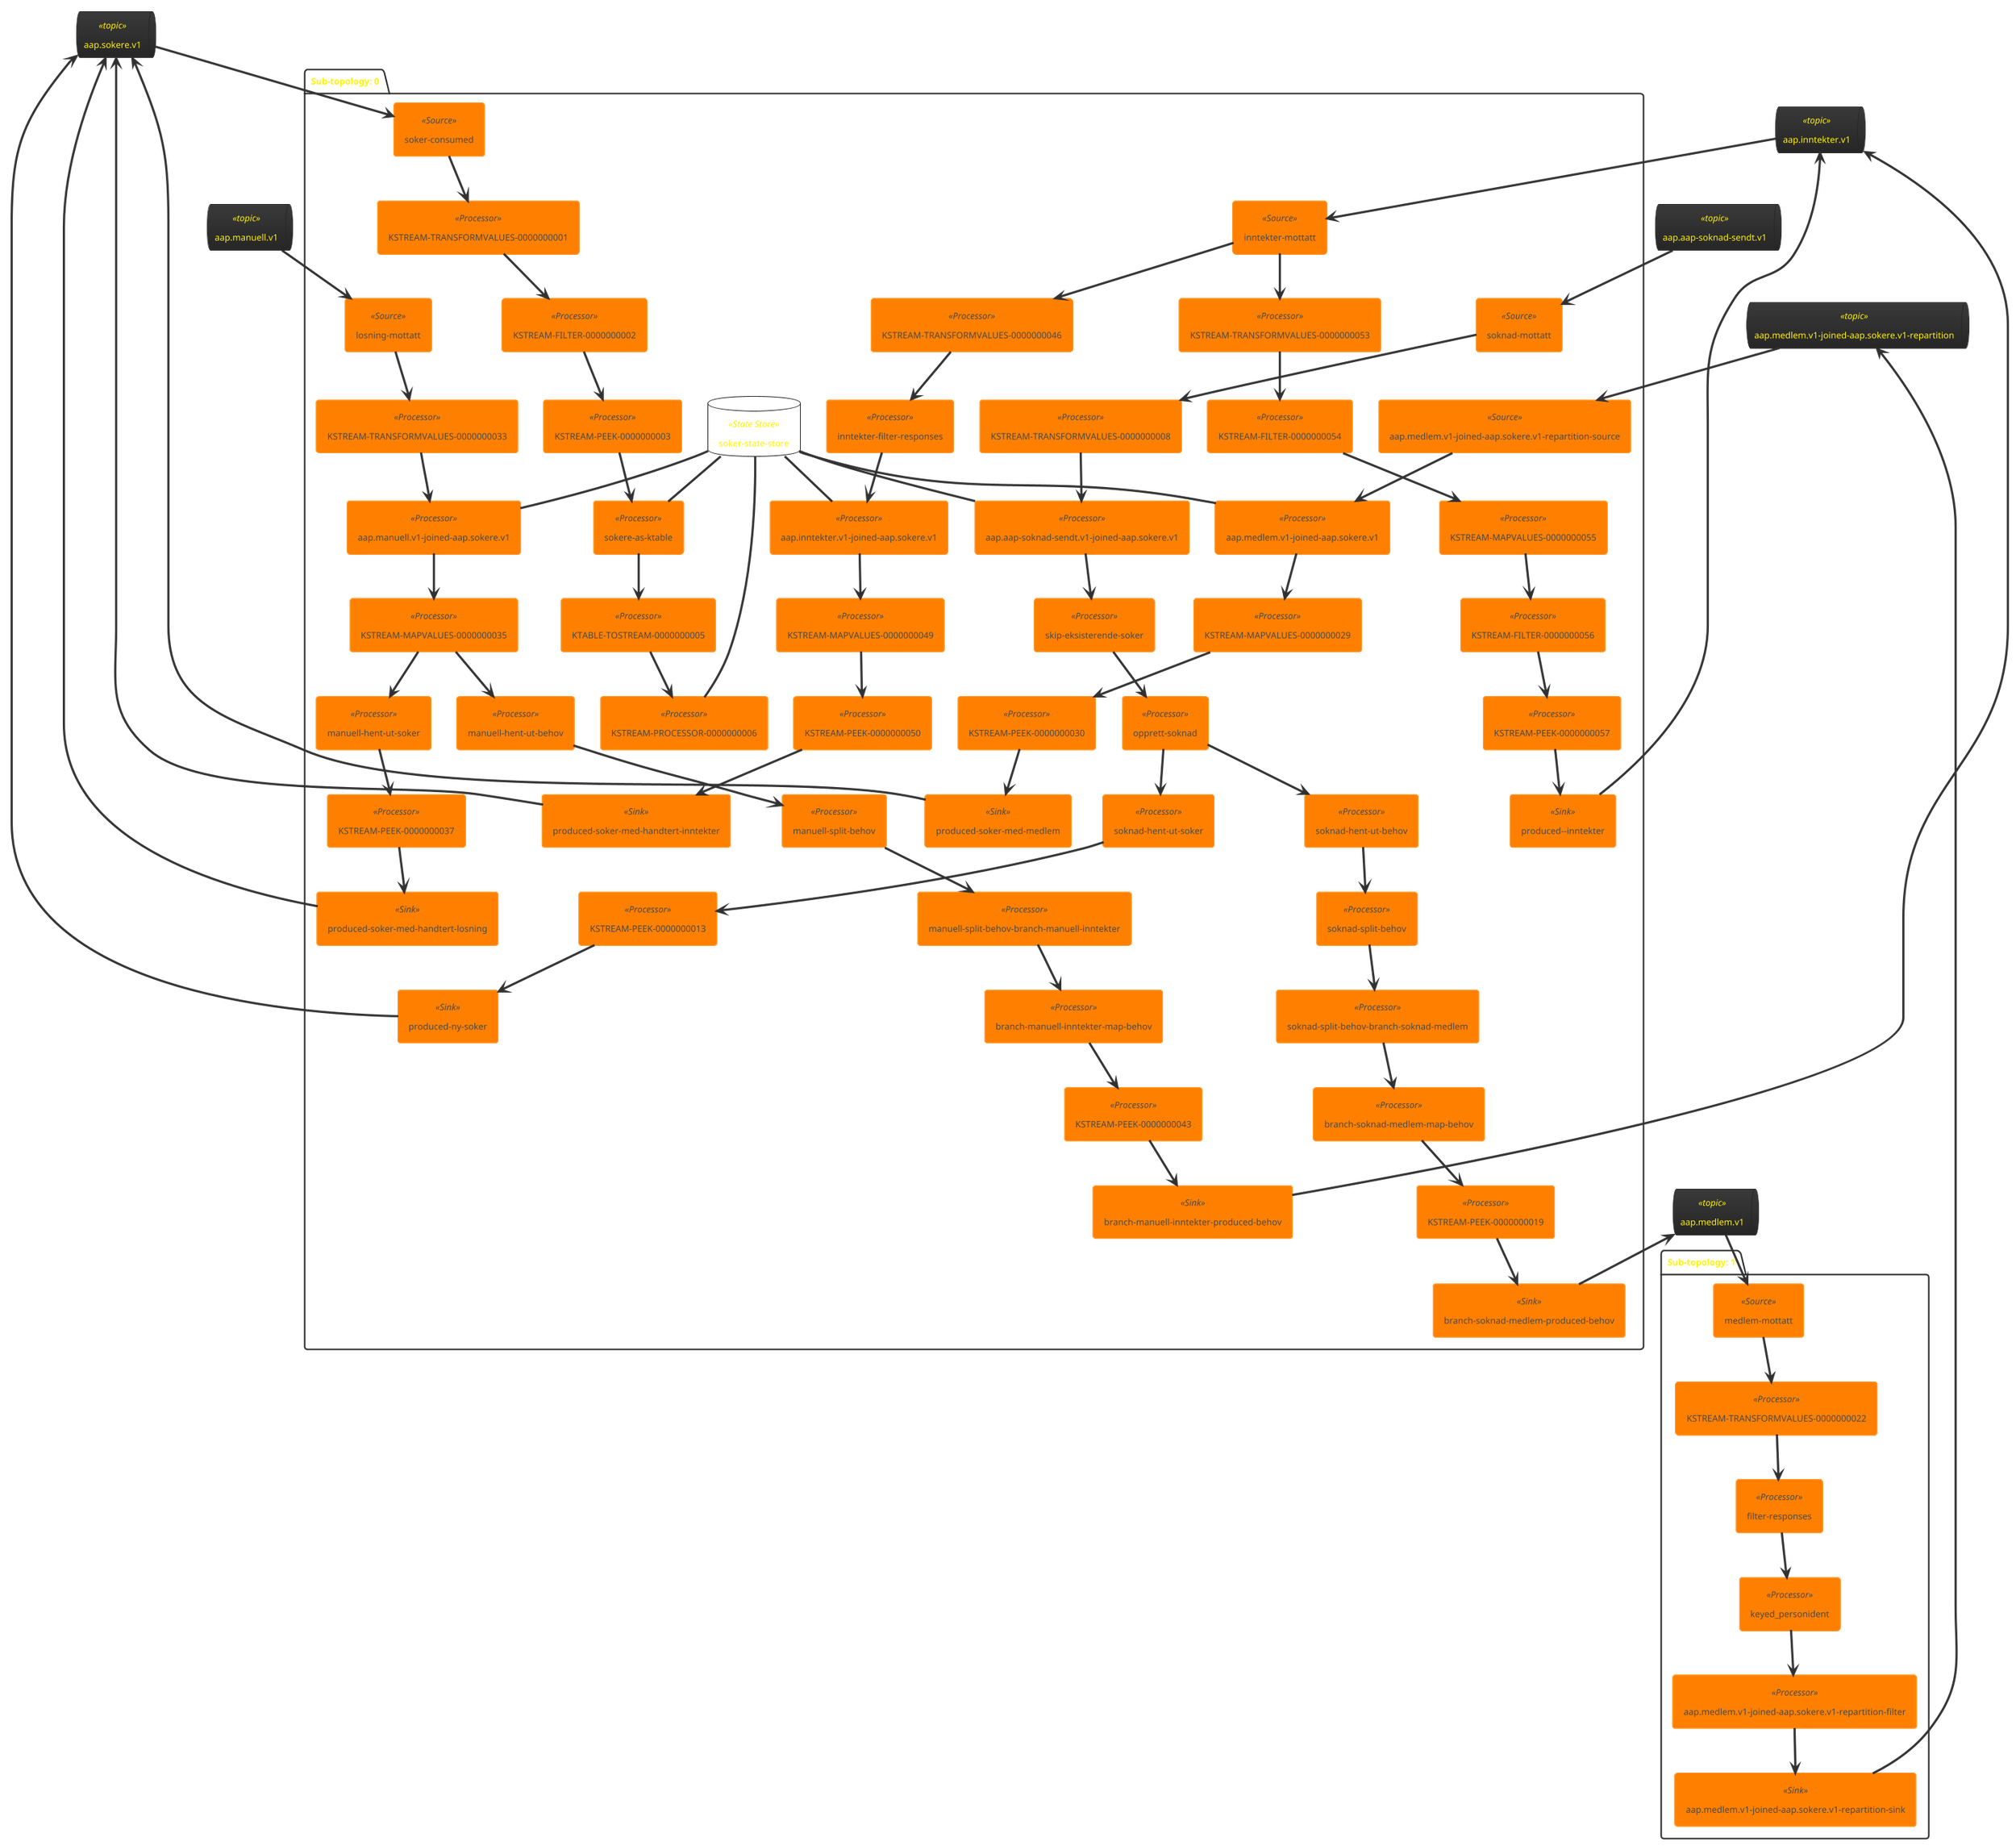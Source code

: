 @startuml
!theme black-knight
queue "aap.inntekter.v1" <<topic>> as aap_inntekter_v1
queue "aap.medlem.v1" <<topic>> as aap_medlem_v1
queue "aap.sokere.v1" <<topic>> as aap_sokere_v1
queue "aap.aap-soknad-sendt.v1" <<topic>> as aap_aap_soknad_sendt_v1
queue "aap.manuell.v1" <<topic>> as aap_manuell_v1
queue "aap.medlem.v1-joined-aap.sokere.v1-repartition" <<topic>> as aap_medlem_v1_joined_aap_sokere_v1_repartition
package "Sub-topology: 0" {
	database "soker-state-store" <<State Store>> as soker_state_store
	agent "soknad-mottatt" <<Source>> as soknad_mottatt
	agent "KSTREAM-TRANSFORMVALUES-0000000008" <<Processor>> as KSTREAM_TRANSFORMVALUES_0000000008
	agent "inntekter-mottatt" <<Source>> as inntekter_mottatt
	agent "losning-mottatt" <<Source>> as losning_mottatt
	agent "KSTREAM-TRANSFORMVALUES-0000000033" <<Processor>> as KSTREAM_TRANSFORMVALUES_0000000033
	agent "aap.aap-soknad-sendt.v1-joined-aap.sokere.v1" <<Processor>> as aap_aap_soknad_sendt_v1_joined_aap_sokere_v1
	agent "aap.manuell.v1-joined-aap.sokere.v1" <<Processor>> as aap_manuell_v1_joined_aap_sokere_v1
	agent "skip-eksisterende-soker" <<Processor>> as skip_eksisterende_soker
	agent "KSTREAM-MAPVALUES-0000000035" <<Processor>> as KSTREAM_MAPVALUES_0000000035
	agent "opprett-soknad" <<Processor>> as opprett_soknad
	agent "soker-consumed" <<Source>> as soker_consumed
	agent "KSTREAM-TRANSFORMVALUES-0000000001" <<Processor>> as KSTREAM_TRANSFORMVALUES_0000000001
	agent "KSTREAM-TRANSFORMVALUES-0000000046" <<Processor>> as KSTREAM_TRANSFORMVALUES_0000000046
	agent "KSTREAM-TRANSFORMVALUES-0000000053" <<Processor>> as KSTREAM_TRANSFORMVALUES_0000000053
	agent "manuell-hent-ut-behov" <<Processor>> as manuell_hent_ut_behov
	agent "soknad-hent-ut-behov" <<Processor>> as soknad_hent_ut_behov
	agent "KSTREAM-FILTER-0000000002" <<Processor>> as KSTREAM_FILTER_0000000002
	agent "KSTREAM-FILTER-0000000054" <<Processor>> as KSTREAM_FILTER_0000000054
	agent "aap.medlem.v1-joined-aap.sokere.v1-repartition-source" <<Source>> as aap_medlem_v1_joined_aap_sokere_v1_repartition_source
	agent "inntekter-filter-responses" <<Processor>> as inntekter_filter_responses
	agent "manuell-split-behov" <<Processor>> as manuell_split_behov
	agent "soknad-split-behov" <<Processor>> as soknad_split_behov
	agent "KSTREAM-MAPVALUES-0000000055" <<Processor>> as KSTREAM_MAPVALUES_0000000055
	agent "KSTREAM-PEEK-0000000003" <<Processor>> as KSTREAM_PEEK_0000000003
	agent "aap.inntekter.v1-joined-aap.sokere.v1" <<Processor>> as aap_inntekter_v1_joined_aap_sokere_v1
	agent "aap.medlem.v1-joined-aap.sokere.v1" <<Processor>> as aap_medlem_v1_joined_aap_sokere_v1
	agent "manuell-split-behov-branch-manuell-inntekter" <<Processor>> as manuell_split_behov_branch_manuell_inntekter
	agent "soknad-split-behov-branch-soknad-medlem" <<Processor>> as soknad_split_behov_branch_soknad_medlem
	agent "KSTREAM-FILTER-0000000056" <<Processor>> as KSTREAM_FILTER_0000000056
	agent "KSTREAM-MAPVALUES-0000000029" <<Processor>> as KSTREAM_MAPVALUES_0000000029
	agent "KSTREAM-MAPVALUES-0000000049" <<Processor>> as KSTREAM_MAPVALUES_0000000049
	agent "branch-manuell-inntekter-map-behov" <<Processor>> as branch_manuell_inntekter_map_behov
	agent "branch-soknad-medlem-map-behov" <<Processor>> as branch_soknad_medlem_map_behov
	agent "manuell-hent-ut-soker" <<Processor>> as manuell_hent_ut_soker
	agent "sokere-as-ktable" <<Processor>> as sokere_as_ktable
	agent "soknad-hent-ut-soker" <<Processor>> as soknad_hent_ut_soker
	agent "KSTREAM-PEEK-0000000013" <<Processor>> as KSTREAM_PEEK_0000000013
	agent "KSTREAM-PEEK-0000000019" <<Processor>> as KSTREAM_PEEK_0000000019
	agent "KSTREAM-PEEK-0000000030" <<Processor>> as KSTREAM_PEEK_0000000030
	agent "KSTREAM-PEEK-0000000037" <<Processor>> as KSTREAM_PEEK_0000000037
	agent "KSTREAM-PEEK-0000000043" <<Processor>> as KSTREAM_PEEK_0000000043
	agent "KSTREAM-PEEK-0000000050" <<Processor>> as KSTREAM_PEEK_0000000050
	agent "KSTREAM-PEEK-0000000057" <<Processor>> as KSTREAM_PEEK_0000000057
	agent "KTABLE-TOSTREAM-0000000005" <<Processor>> as KTABLE_TOSTREAM_0000000005
	agent "KSTREAM-PROCESSOR-0000000006" <<Processor>> as KSTREAM_PROCESSOR_0000000006
	agent "branch-manuell-inntekter-produced-behov" <<Sink>> as branch_manuell_inntekter_produced_behov
	agent "branch-soknad-medlem-produced-behov" <<Sink>> as branch_soknad_medlem_produced_behov
	agent "produced--inntekter" <<Sink>> as produced__inntekter
	agent "produced-ny-soker" <<Sink>> as produced_ny_soker
	agent "produced-soker-med-handtert-inntekter" <<Sink>> as produced_soker_med_handtert_inntekter
	agent "produced-soker-med-handtert-losning" <<Sink>> as produced_soker_med_handtert_losning
	agent "produced-soker-med-medlem" <<Sink>> as produced_soker_med_medlem
	aap_aap_soknad_sendt_v1 --> soknad_mottatt
	aap_inntekter_v1 --> inntekter_mottatt
	aap_manuell_v1 --> losning_mottatt
	soker_state_store -- aap_aap_soknad_sendt_v1_joined_aap_sokere_v1
	soker_state_store -- aap_manuell_v1_joined_aap_sokere_v1
	aap_sokere_v1 --> soker_consumed
	aap_medlem_v1_joined_aap_sokere_v1_repartition --> aap_medlem_v1_joined_aap_sokere_v1_repartition_source
	soker_state_store -- aap_inntekter_v1_joined_aap_sokere_v1
	soker_state_store -- aap_medlem_v1_joined_aap_sokere_v1
	soker_state_store -- sokere_as_ktable
	soker_state_store -- KSTREAM_PROCESSOR_0000000006
	aap_inntekter_v1 <-- branch_manuell_inntekter_produced_behov
	aap_medlem_v1 <-- branch_soknad_medlem_produced_behov
	aap_inntekter_v1 <-- produced__inntekter
	aap_sokere_v1 <-- produced_ny_soker
	aap_sokere_v1 <-- produced_soker_med_handtert_inntekter
	aap_sokere_v1 <-- produced_soker_med_handtert_losning
	aap_sokere_v1 <-- produced_soker_med_medlem
	soknad_mottatt --> KSTREAM_TRANSFORMVALUES_0000000008
	KSTREAM_TRANSFORMVALUES_0000000008 --> aap_aap_soknad_sendt_v1_joined_aap_sokere_v1
	inntekter_mottatt --> KSTREAM_TRANSFORMVALUES_0000000046
	inntekter_mottatt --> KSTREAM_TRANSFORMVALUES_0000000053
	losning_mottatt --> KSTREAM_TRANSFORMVALUES_0000000033
	KSTREAM_TRANSFORMVALUES_0000000033 --> aap_manuell_v1_joined_aap_sokere_v1
	aap_aap_soknad_sendt_v1_joined_aap_sokere_v1 --> skip_eksisterende_soker
	aap_manuell_v1_joined_aap_sokere_v1 --> KSTREAM_MAPVALUES_0000000035
	skip_eksisterende_soker --> opprett_soknad
	KSTREAM_MAPVALUES_0000000035 --> manuell_hent_ut_behov
	KSTREAM_MAPVALUES_0000000035 --> manuell_hent_ut_soker
	opprett_soknad --> soknad_hent_ut_behov
	opprett_soknad --> soknad_hent_ut_soker
	soker_consumed --> KSTREAM_TRANSFORMVALUES_0000000001
	KSTREAM_TRANSFORMVALUES_0000000001 --> KSTREAM_FILTER_0000000002
	KSTREAM_TRANSFORMVALUES_0000000046 --> inntekter_filter_responses
	KSTREAM_TRANSFORMVALUES_0000000053 --> KSTREAM_FILTER_0000000054
	manuell_hent_ut_behov --> manuell_split_behov
	soknad_hent_ut_behov --> soknad_split_behov
	KSTREAM_FILTER_0000000002 --> KSTREAM_PEEK_0000000003
	KSTREAM_FILTER_0000000054 --> KSTREAM_MAPVALUES_0000000055
	aap_medlem_v1_joined_aap_sokere_v1_repartition_source --> aap_medlem_v1_joined_aap_sokere_v1
	inntekter_filter_responses --> aap_inntekter_v1_joined_aap_sokere_v1
	manuell_split_behov --> manuell_split_behov_branch_manuell_inntekter
	soknad_split_behov --> soknad_split_behov_branch_soknad_medlem
	KSTREAM_MAPVALUES_0000000055 --> KSTREAM_FILTER_0000000056
	KSTREAM_PEEK_0000000003 --> sokere_as_ktable
	aap_inntekter_v1_joined_aap_sokere_v1 --> KSTREAM_MAPVALUES_0000000049
	aap_medlem_v1_joined_aap_sokere_v1 --> KSTREAM_MAPVALUES_0000000029
	manuell_split_behov_branch_manuell_inntekter --> branch_manuell_inntekter_map_behov
	soknad_split_behov_branch_soknad_medlem --> branch_soknad_medlem_map_behov
	KSTREAM_FILTER_0000000056 --> KSTREAM_PEEK_0000000057
	KSTREAM_MAPVALUES_0000000029 --> KSTREAM_PEEK_0000000030
	KSTREAM_MAPVALUES_0000000049 --> KSTREAM_PEEK_0000000050
	branch_manuell_inntekter_map_behov --> KSTREAM_PEEK_0000000043
	branch_soknad_medlem_map_behov --> KSTREAM_PEEK_0000000019
	manuell_hent_ut_soker --> KSTREAM_PEEK_0000000037
	sokere_as_ktable --> KTABLE_TOSTREAM_0000000005
	soknad_hent_ut_soker --> KSTREAM_PEEK_0000000013
	KSTREAM_PEEK_0000000013 --> produced_ny_soker
	KSTREAM_PEEK_0000000019 --> branch_soknad_medlem_produced_behov
	KSTREAM_PEEK_0000000030 --> produced_soker_med_medlem
	KSTREAM_PEEK_0000000037 --> produced_soker_med_handtert_losning
	KSTREAM_PEEK_0000000043 --> branch_manuell_inntekter_produced_behov
	KSTREAM_PEEK_0000000050 --> produced_soker_med_handtert_inntekter
	KSTREAM_PEEK_0000000057 --> produced__inntekter
	KTABLE_TOSTREAM_0000000005 --> KSTREAM_PROCESSOR_0000000006
}
package "Sub-topology: 1" {
	agent "medlem-mottatt" <<Source>> as medlem_mottatt
	agent "KSTREAM-TRANSFORMVALUES-0000000022" <<Processor>> as KSTREAM_TRANSFORMVALUES_0000000022
	agent "filter-responses" <<Processor>> as filter_responses
	agent "keyed_personident" <<Processor>> as keyed_personident
	agent "aap.medlem.v1-joined-aap.sokere.v1-repartition-filter" <<Processor>> as aap_medlem_v1_joined_aap_sokere_v1_repartition_filter
	agent "aap.medlem.v1-joined-aap.sokere.v1-repartition-sink" <<Sink>> as aap_medlem_v1_joined_aap_sokere_v1_repartition_sink
	aap_medlem_v1 --> medlem_mottatt
	aap_medlem_v1_joined_aap_sokere_v1_repartition <-- aap_medlem_v1_joined_aap_sokere_v1_repartition_sink
	medlem_mottatt --> KSTREAM_TRANSFORMVALUES_0000000022
	KSTREAM_TRANSFORMVALUES_0000000022 --> filter_responses
	filter_responses --> keyed_personident
	keyed_personident --> aap_medlem_v1_joined_aap_sokere_v1_repartition_filter
	aap_medlem_v1_joined_aap_sokere_v1_repartition_filter --> aap_medlem_v1_joined_aap_sokere_v1_repartition_sink
}
@enduml